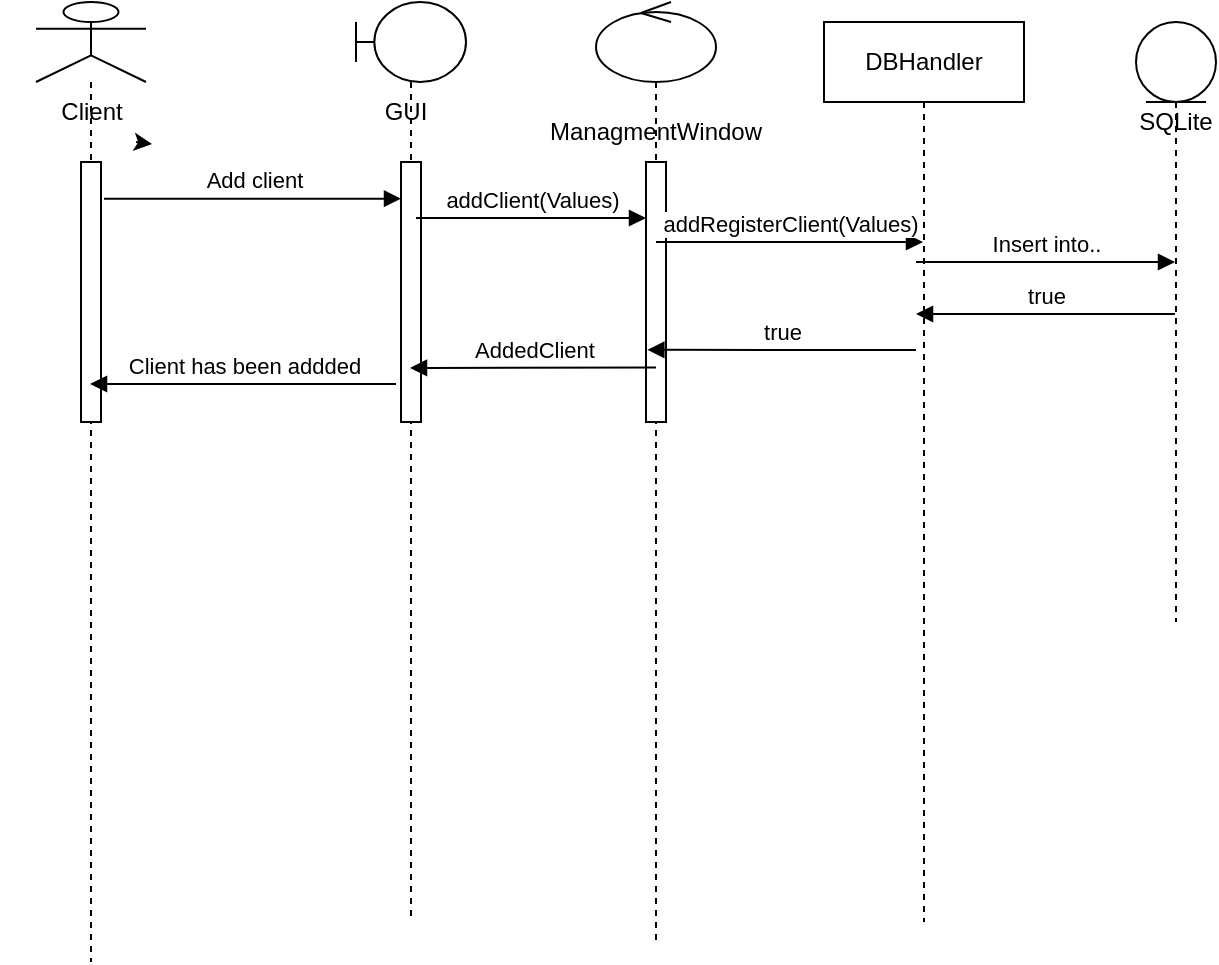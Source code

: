 <mxfile>
    <diagram id="Pl5--OVoY_nfV0M4e6FM" name="Page-1">
        <mxGraphModel dx="1103" dy="-41" grid="1" gridSize="10" guides="1" tooltips="1" connect="1" arrows="1" fold="1" page="0" pageScale="1" pageWidth="827" pageHeight="1169" math="0" shadow="0">
            <root>
                <mxCell id="0"/>
                <mxCell id="1" parent="0"/>
                <mxCell id="31" value="" style="shape=umlLifeline;participant=umlActor;perimeter=lifelinePerimeter;whiteSpace=wrap;html=1;container=1;collapsible=0;recursiveResize=0;verticalAlign=top;spacingTop=36;outlineConnect=0;" vertex="1" parent="1">
                    <mxGeometry x="-80" y="680" width="55" height="480" as="geometry"/>
                </mxCell>
                <mxCell id="32" value="Client" style="text;html=1;strokeColor=none;fillColor=none;align=center;verticalAlign=middle;whiteSpace=wrap;rounded=0;" vertex="1" parent="31">
                    <mxGeometry x="-17.5" y="40" width="90" height="30" as="geometry"/>
                </mxCell>
                <mxCell id="33" value="" style="html=1;points=[];perimeter=orthogonalPerimeter;" vertex="1" parent="31">
                    <mxGeometry x="22.5" y="80" width="10" height="130" as="geometry"/>
                </mxCell>
                <mxCell id="34" style="edgeStyle=none;html=1;exitX=0.75;exitY=1;exitDx=0;exitDy=0;entryX=0.839;entryY=1.033;entryDx=0;entryDy=0;entryPerimeter=0;" edge="1" parent="31" source="32" target="32">
                    <mxGeometry relative="1" as="geometry"/>
                </mxCell>
                <mxCell id="36" value="" style="shape=umlLifeline;participant=umlControl;perimeter=lifelinePerimeter;whiteSpace=wrap;html=1;container=1;collapsible=0;recursiveResize=0;verticalAlign=top;spacingTop=36;outlineConnect=0;size=40;direction=east;" vertex="1" parent="1">
                    <mxGeometry x="200" y="680" width="60" height="470" as="geometry"/>
                </mxCell>
                <mxCell id="37" value="ManagmentWindow" style="text;html=1;strokeColor=none;fillColor=none;align=center;verticalAlign=middle;whiteSpace=wrap;rounded=0;" vertex="1" parent="36">
                    <mxGeometry y="50" width="60" height="30" as="geometry"/>
                </mxCell>
                <mxCell id="38" value="" style="html=1;points=[];perimeter=orthogonalPerimeter;" vertex="1" parent="36">
                    <mxGeometry x="25" y="80" width="10" height="130" as="geometry"/>
                </mxCell>
                <mxCell id="40" value="" style="shape=umlLifeline;participant=umlBoundary;perimeter=lifelinePerimeter;whiteSpace=wrap;html=1;container=1;collapsible=0;recursiveResize=0;verticalAlign=top;spacingTop=36;outlineConnect=0;" vertex="1" parent="1">
                    <mxGeometry x="80" y="680" width="55" height="460" as="geometry"/>
                </mxCell>
                <mxCell id="41" value="GUI" style="text;html=1;strokeColor=none;fillColor=none;align=center;verticalAlign=middle;whiteSpace=wrap;rounded=0;" vertex="1" parent="40">
                    <mxGeometry x="-5" y="40" width="60" height="30" as="geometry"/>
                </mxCell>
                <mxCell id="42" value="" style="html=1;points=[];perimeter=orthogonalPerimeter;" vertex="1" parent="40">
                    <mxGeometry x="22.5" y="80" width="10" height="130" as="geometry"/>
                </mxCell>
                <mxCell id="46" value="DBHandler" style="shape=umlLifeline;perimeter=lifelinePerimeter;whiteSpace=wrap;html=1;container=1;collapsible=0;recursiveResize=0;outlineConnect=0;" vertex="1" parent="1">
                    <mxGeometry x="314" y="690" width="100" height="450" as="geometry"/>
                </mxCell>
                <mxCell id="67" value="true" style="html=1;verticalAlign=bottom;endArrow=block;entryX=0.068;entryY=0.43;entryDx=0;entryDy=0;entryPerimeter=0;" edge="1" parent="46">
                    <mxGeometry width="80" relative="1" as="geometry">
                        <mxPoint x="46" y="164" as="sourcePoint"/>
                        <mxPoint x="-88.32" y="163.9" as="targetPoint"/>
                    </mxGeometry>
                </mxCell>
                <mxCell id="48" value="Add client" style="html=1;verticalAlign=bottom;endArrow=block;exitX=1.15;exitY=0.141;exitDx=0;exitDy=0;exitPerimeter=0;" edge="1" parent="1" source="33" target="42">
                    <mxGeometry width="80" relative="1" as="geometry">
                        <mxPoint x="58" y="775" as="sourcePoint"/>
                        <mxPoint x="610" y="960" as="targetPoint"/>
                    </mxGeometry>
                </mxCell>
                <mxCell id="49" value="AddedClient" style="html=1;verticalAlign=bottom;endArrow=block;exitX=0.5;exitY=0.537;exitDx=0;exitDy=0;exitPerimeter=0;" edge="1" parent="1">
                    <mxGeometry width="80" relative="1" as="geometry">
                        <mxPoint x="230" y="862.81" as="sourcePoint"/>
                        <mxPoint x="107" y="863" as="targetPoint"/>
                    </mxGeometry>
                </mxCell>
                <mxCell id="50" value="Client has been addded" style="html=1;verticalAlign=bottom;endArrow=block;" edge="1" parent="1">
                    <mxGeometry width="80" relative="1" as="geometry">
                        <mxPoint x="100" y="871" as="sourcePoint"/>
                        <mxPoint x="-53" y="871" as="targetPoint"/>
                    </mxGeometry>
                </mxCell>
                <mxCell id="53" value="addClient(Values)" style="html=1;verticalAlign=bottom;endArrow=block;" edge="1" parent="1" target="38">
                    <mxGeometry width="80" relative="1" as="geometry">
                        <mxPoint x="110" y="788.0" as="sourcePoint"/>
                        <mxPoint x="112.5" y="788.33" as="targetPoint"/>
                    </mxGeometry>
                </mxCell>
                <mxCell id="66" value="addRegisterClient(Values)" style="html=1;verticalAlign=bottom;endArrow=block;" edge="1" parent="1" target="46">
                    <mxGeometry width="80" relative="1" as="geometry">
                        <mxPoint x="230" y="800" as="sourcePoint"/>
                        <mxPoint x="235" y="798" as="targetPoint"/>
                    </mxGeometry>
                </mxCell>
                <mxCell id="72" value="SQLite" style="shape=umlLifeline;participant=umlEntity;perimeter=lifelinePerimeter;whiteSpace=wrap;html=1;container=1;collapsible=0;recursiveResize=0;verticalAlign=top;spacingTop=36;outlineConnect=0;" vertex="1" parent="1">
                    <mxGeometry x="470" y="690" width="40" height="300" as="geometry"/>
                </mxCell>
                <mxCell id="73" value="Insert into.." style="html=1;verticalAlign=bottom;endArrow=block;" edge="1" parent="1" target="72">
                    <mxGeometry x="0.004" width="80" relative="1" as="geometry">
                        <mxPoint x="360" y="810" as="sourcePoint"/>
                        <mxPoint x="373.5" y="810" as="targetPoint"/>
                        <mxPoint as="offset"/>
                    </mxGeometry>
                </mxCell>
                <mxCell id="74" value="true" style="html=1;verticalAlign=bottom;endArrow=block;" edge="1" parent="1" source="72">
                    <mxGeometry width="80" relative="1" as="geometry">
                        <mxPoint x="370" y="836" as="sourcePoint"/>
                        <mxPoint x="360" y="836" as="targetPoint"/>
                    </mxGeometry>
                </mxCell>
            </root>
        </mxGraphModel>
    </diagram>
</mxfile>